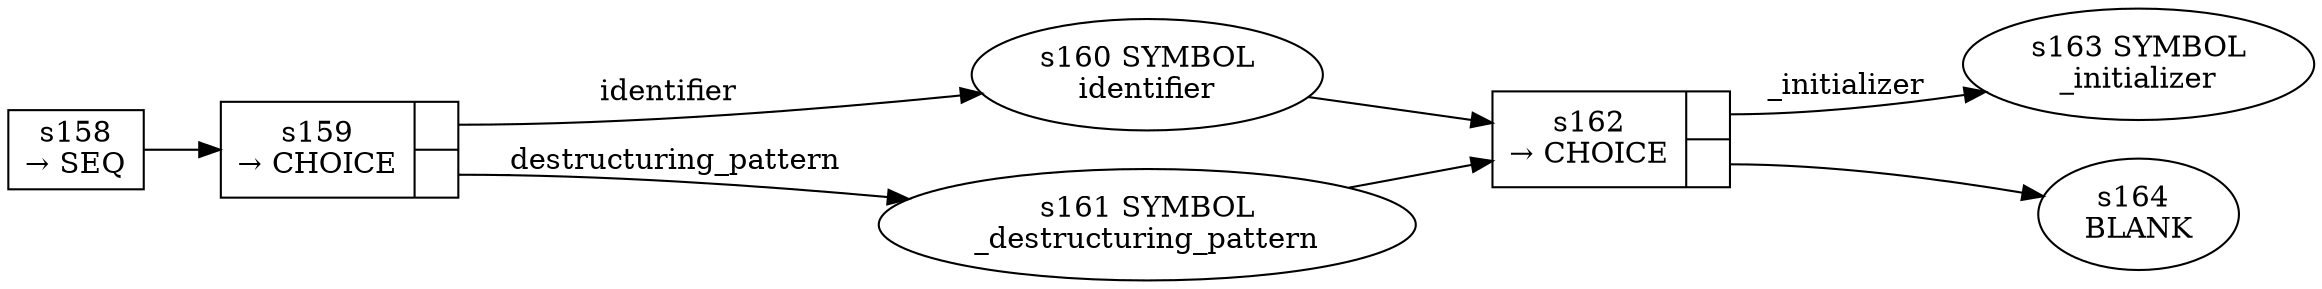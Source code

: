 
  digraph variable_declarator {
  
    rankdir=LR;
  
    s158 [label="s158\n&rarr; SEQ", shape=record, fixedsize=false, peripheries=1];
  s159 [label="{s159\n&rarr; CHOICE|{<p0>|<p1>}}", shape=record, fixedsize=false, peripheries=1];
  s160 [label="s160 SYMBOL\nidentifier" href="javascript-grammar.json.identifier.dot.svg"];
  s159:p0 -> s160 [label="identifier"];
  s161 [label="s161 SYMBOL\n_destructuring_pattern" href="javascript-grammar.json._destructuring_pattern.dot.svg"];
  s159:p1 -> s161 [label="_destructuring_pattern"];
  s158 -> s159 [];
  s162 [label="{s162\n&rarr; CHOICE|{<p0>|<p1>}}", shape=record, fixedsize=false, peripheries=1];
  s163 [label="s163 SYMBOL\n_initializer" href="javascript-grammar.json._initializer.dot.svg"];
  s162:p0 -> s163 [label="_initializer"];
  s164 [label="s164 \nBLANK"];
  s162:p1 -> s164 [label=""];
  s160 -> s162 [];
  s161 -> s162 [];
  
  }
  